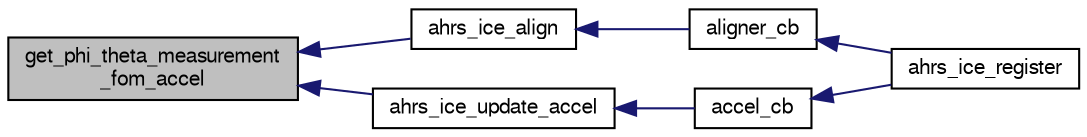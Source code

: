 digraph "get_phi_theta_measurement_fom_accel"
{
  edge [fontname="FreeSans",fontsize="10",labelfontname="FreeSans",labelfontsize="10"];
  node [fontname="FreeSans",fontsize="10",shape=record];
  rankdir="LR";
  Node1 [label="get_phi_theta_measurement\l_fom_accel",height=0.2,width=0.4,color="black", fillcolor="grey75", style="filled", fontcolor="black"];
  Node1 -> Node2 [dir="back",color="midnightblue",fontsize="10",style="solid",fontname="FreeSans"];
  Node2 [label="ahrs_ice_align",height=0.2,width=0.4,color="black", fillcolor="white", style="filled",URL="$ahrs__int__cmpl__euler_8h.html#a910862cbcce7ec30bc61509f10d4595f"];
  Node2 -> Node3 [dir="back",color="midnightblue",fontsize="10",style="solid",fontname="FreeSans"];
  Node3 [label="aligner_cb",height=0.2,width=0.4,color="black", fillcolor="white", style="filled",URL="$ahrs__int__cmpl__euler__wrapper_8c.html#abb508f672663ab1485eae5b9e1799f21"];
  Node3 -> Node4 [dir="back",color="midnightblue",fontsize="10",style="solid",fontname="FreeSans"];
  Node4 [label="ahrs_ice_register",height=0.2,width=0.4,color="black", fillcolor="white", style="filled",URL="$ahrs__int__cmpl__euler__wrapper_8h.html#a9381a05bdc4709a1da0c7eae9b5d9fbc"];
  Node1 -> Node5 [dir="back",color="midnightblue",fontsize="10",style="solid",fontname="FreeSans"];
  Node5 [label="ahrs_ice_update_accel",height=0.2,width=0.4,color="black", fillcolor="white", style="filled",URL="$ahrs__int__cmpl__euler_8h.html#af745c667b581df4ebb05736724bc139f"];
  Node5 -> Node6 [dir="back",color="midnightblue",fontsize="10",style="solid",fontname="FreeSans"];
  Node6 [label="accel_cb",height=0.2,width=0.4,color="black", fillcolor="white", style="filled",URL="$ahrs__int__cmpl__euler__wrapper_8c.html#aacd6b1869f263f90a6f1fbe777a87793"];
  Node6 -> Node4 [dir="back",color="midnightblue",fontsize="10",style="solid",fontname="FreeSans"];
}
